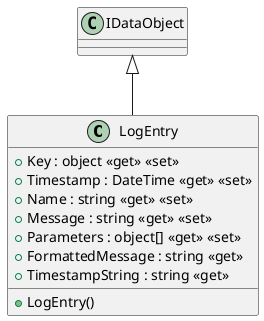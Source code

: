 @startuml
class LogEntry {
    + LogEntry()
    + Key : object <<get>> <<set>>
    + Timestamp : DateTime <<get>> <<set>>
    + Name : string <<get>> <<set>>
    + Message : string <<get>> <<set>>
    + Parameters : object[] <<get>> <<set>>
    + FormattedMessage : string <<get>>
    + TimestampString : string <<get>>
}
IDataObject <|-- LogEntry
@enduml
